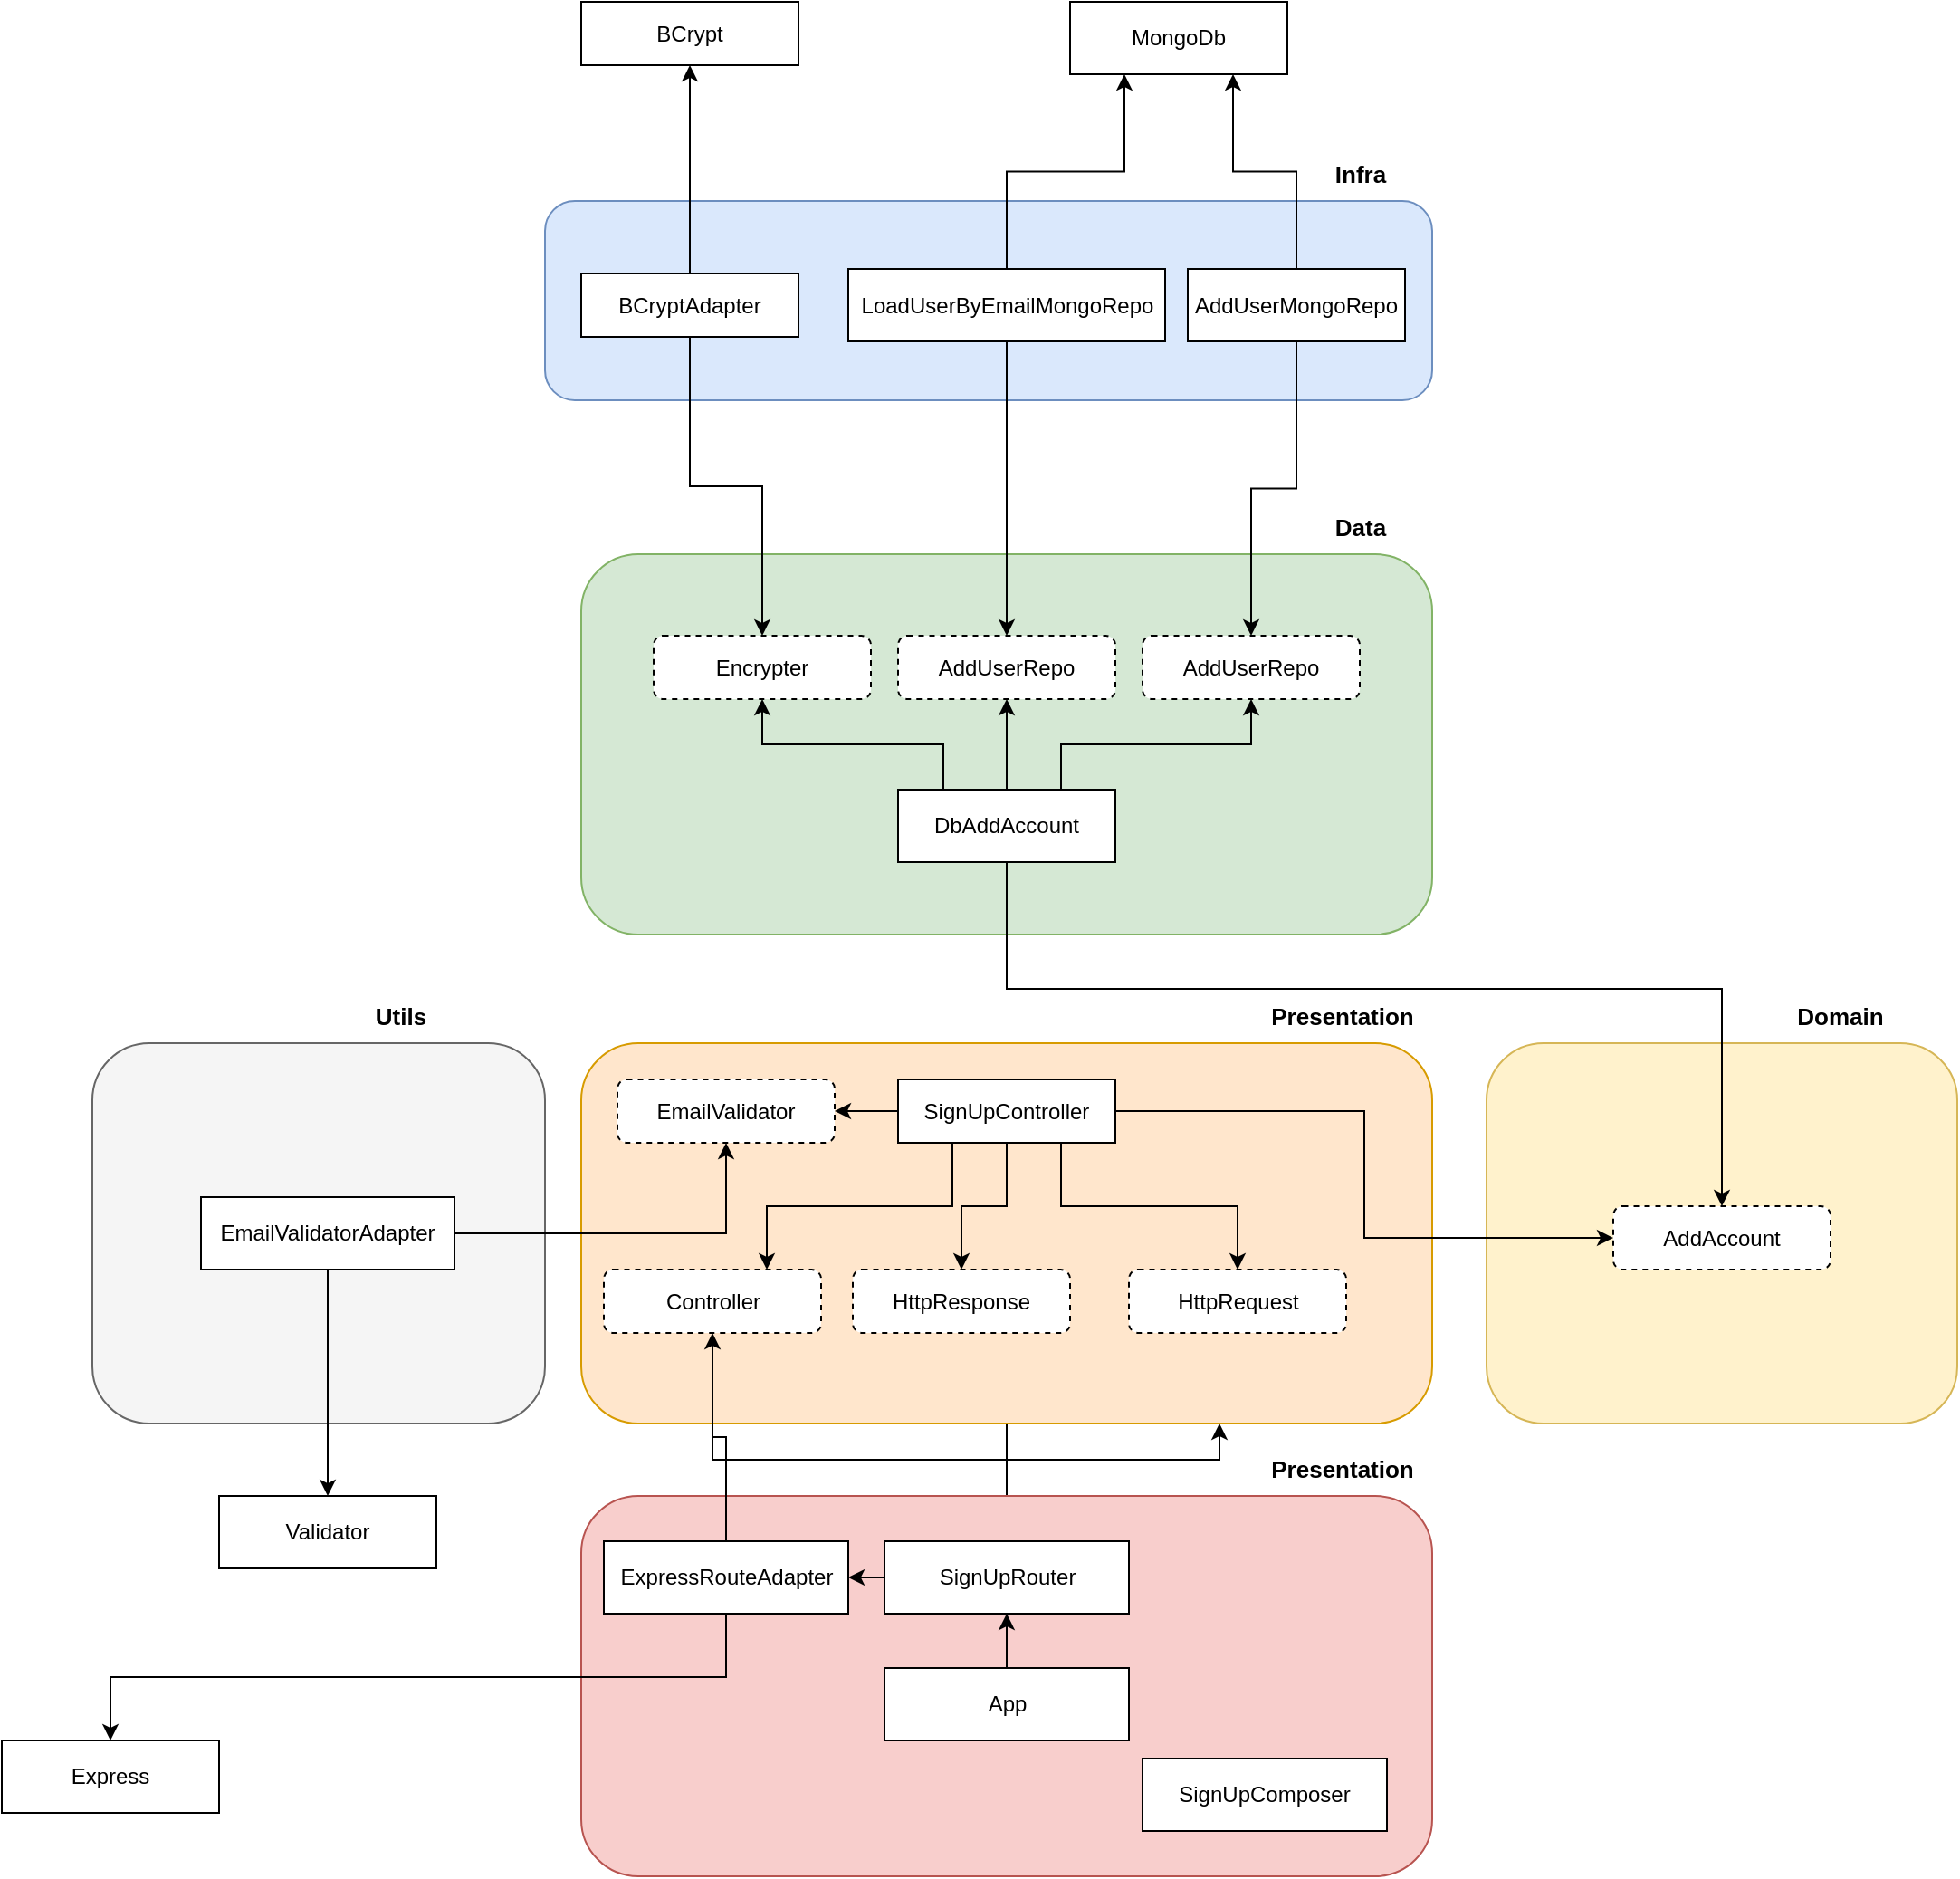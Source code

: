 <mxfile version="20.4.0" type="github">
  <diagram id="R2lEEEUBdFMjLlhIrx00" name="Page-1">
    <mxGraphModel dx="1778" dy="943" grid="1" gridSize="10" guides="1" tooltips="1" connect="1" arrows="1" fold="1" page="1" pageScale="1" pageWidth="1654" pageHeight="1169" math="0" shadow="0" extFonts="Permanent Marker^https://fonts.googleapis.com/css?family=Permanent+Marker">
      <root>
        <mxCell id="0" />
        <mxCell id="1" parent="0" />
        <mxCell id="tq_J3AxKNNJbVarFtTaU-68" style="edgeStyle=orthogonalEdgeStyle;rounded=0;orthogonalLoop=1;jettySize=auto;html=1;exitX=0.5;exitY=0;exitDx=0;exitDy=0;entryX=0.75;entryY=1;entryDx=0;entryDy=0;fontSize=13;" edge="1" parent="1" source="tq_J3AxKNNJbVarFtTaU-61" target="tq_J3AxKNNJbVarFtTaU-8">
          <mxGeometry relative="1" as="geometry" />
        </mxCell>
        <mxCell id="tq_J3AxKNNJbVarFtTaU-61" value="" style="rounded=1;whiteSpace=wrap;html=1;fillColor=#f8cecc;strokeColor=#b85450;" vertex="1" parent="1">
          <mxGeometry x="620" y="915" width="470" height="210" as="geometry" />
        </mxCell>
        <mxCell id="tq_J3AxKNNJbVarFtTaU-38" value="" style="rounded=1;whiteSpace=wrap;html=1;fillColor=#dae8fc;strokeColor=#6c8ebf;" vertex="1" parent="1">
          <mxGeometry x="600" y="200" width="490" height="110" as="geometry" />
        </mxCell>
        <mxCell id="tq_J3AxKNNJbVarFtTaU-39" value="&lt;b&gt;&lt;font style=&quot;font-size: 13px;&quot;&gt;Infra&lt;/font&gt;&lt;/b&gt;" style="text;html=1;align=center;verticalAlign=middle;resizable=0;points=[];autosize=1;strokeColor=none;fillColor=none;" vertex="1" parent="1">
          <mxGeometry x="1025" y="170" width="50" height="30" as="geometry" />
        </mxCell>
        <mxCell id="tq_J3AxKNNJbVarFtTaU-33" value="" style="rounded=1;whiteSpace=wrap;html=1;fillColor=#d5e8d4;strokeColor=#82b366;" vertex="1" parent="1">
          <mxGeometry x="620" y="395" width="470" height="210" as="geometry" />
        </mxCell>
        <mxCell id="tq_J3AxKNNJbVarFtTaU-30" value="" style="rounded=1;whiteSpace=wrap;html=1;fillColor=#fff2cc;strokeColor=#d6b656;" vertex="1" parent="1">
          <mxGeometry x="1120" y="665" width="260" height="210" as="geometry" />
        </mxCell>
        <mxCell id="tq_J3AxKNNJbVarFtTaU-25" value="" style="rounded=1;whiteSpace=wrap;html=1;fillColor=#f5f5f5;fontColor=#333333;strokeColor=#666666;" vertex="1" parent="1">
          <mxGeometry x="350" y="665" width="250" height="210" as="geometry" />
        </mxCell>
        <mxCell id="tq_J3AxKNNJbVarFtTaU-12" style="edgeStyle=orthogonalEdgeStyle;rounded=0;orthogonalLoop=1;jettySize=auto;html=1;entryX=0.5;entryY=1;entryDx=0;entryDy=0;fontSize=13;" edge="1" parent="1" source="tq_J3AxKNNJbVarFtTaU-8" target="tq_J3AxKNNJbVarFtTaU-10">
          <mxGeometry relative="1" as="geometry" />
        </mxCell>
        <mxCell id="tq_J3AxKNNJbVarFtTaU-8" value="" style="rounded=1;whiteSpace=wrap;html=1;fillColor=#ffe6cc;strokeColor=#d79b00;" vertex="1" parent="1">
          <mxGeometry x="620" y="665" width="470" height="210" as="geometry" />
        </mxCell>
        <mxCell id="tq_J3AxKNNJbVarFtTaU-22" style="edgeStyle=orthogonalEdgeStyle;rounded=0;orthogonalLoop=1;jettySize=auto;html=1;exitX=0;exitY=0.5;exitDx=0;exitDy=0;fontSize=13;" edge="1" parent="1" source="tq_J3AxKNNJbVarFtTaU-1" target="tq_J3AxKNNJbVarFtTaU-21">
          <mxGeometry relative="1" as="geometry" />
        </mxCell>
        <mxCell id="tq_J3AxKNNJbVarFtTaU-32" style="edgeStyle=orthogonalEdgeStyle;rounded=0;orthogonalLoop=1;jettySize=auto;html=1;exitX=1;exitY=0.5;exitDx=0;exitDy=0;entryX=0;entryY=0.5;entryDx=0;entryDy=0;fontSize=13;" edge="1" parent="1" source="tq_J3AxKNNJbVarFtTaU-1" target="tq_J3AxKNNJbVarFtTaU-29">
          <mxGeometry relative="1" as="geometry" />
        </mxCell>
        <mxCell id="tq_J3AxKNNJbVarFtTaU-69" style="edgeStyle=orthogonalEdgeStyle;rounded=0;orthogonalLoop=1;jettySize=auto;html=1;exitX=0.25;exitY=1;exitDx=0;exitDy=0;entryX=0.75;entryY=0;entryDx=0;entryDy=0;fontSize=13;" edge="1" parent="1" source="tq_J3AxKNNJbVarFtTaU-1" target="tq_J3AxKNNJbVarFtTaU-10">
          <mxGeometry relative="1" as="geometry" />
        </mxCell>
        <mxCell id="tq_J3AxKNNJbVarFtTaU-72" style="edgeStyle=orthogonalEdgeStyle;rounded=0;orthogonalLoop=1;jettySize=auto;html=1;exitX=0.75;exitY=1;exitDx=0;exitDy=0;fontSize=13;" edge="1" parent="1" source="tq_J3AxKNNJbVarFtTaU-1" target="tq_J3AxKNNJbVarFtTaU-71">
          <mxGeometry relative="1" as="geometry" />
        </mxCell>
        <mxCell id="tq_J3AxKNNJbVarFtTaU-73" style="edgeStyle=orthogonalEdgeStyle;rounded=0;orthogonalLoop=1;jettySize=auto;html=1;exitX=0.5;exitY=1;exitDx=0;exitDy=0;fontSize=13;" edge="1" parent="1" source="tq_J3AxKNNJbVarFtTaU-1" target="tq_J3AxKNNJbVarFtTaU-70">
          <mxGeometry relative="1" as="geometry" />
        </mxCell>
        <mxCell id="tq_J3AxKNNJbVarFtTaU-1" value="SignUpController" style="rounded=0;whiteSpace=wrap;html=1;" vertex="1" parent="1">
          <mxGeometry x="795" y="685" width="120" height="35" as="geometry" />
        </mxCell>
        <mxCell id="tq_J3AxKNNJbVarFtTaU-2" value="MongoDb" style="rounded=0;whiteSpace=wrap;html=1;" vertex="1" parent="1">
          <mxGeometry x="890" y="90" width="120" height="40" as="geometry" />
        </mxCell>
        <mxCell id="tq_J3AxKNNJbVarFtTaU-3" value="Express" style="rounded=0;whiteSpace=wrap;html=1;" vertex="1" parent="1">
          <mxGeometry x="300" y="1050" width="120" height="40" as="geometry" />
        </mxCell>
        <mxCell id="tq_J3AxKNNJbVarFtTaU-4" value="Validator" style="rounded=0;whiteSpace=wrap;html=1;" vertex="1" parent="1">
          <mxGeometry x="420" y="915" width="120" height="40" as="geometry" />
        </mxCell>
        <mxCell id="tq_J3AxKNNJbVarFtTaU-13" style="edgeStyle=orthogonalEdgeStyle;rounded=0;orthogonalLoop=1;jettySize=auto;html=1;exitX=0.5;exitY=0;exitDx=0;exitDy=0;fontSize=13;" edge="1" parent="1" source="tq_J3AxKNNJbVarFtTaU-6" target="tq_J3AxKNNJbVarFtTaU-10">
          <mxGeometry relative="1" as="geometry" />
        </mxCell>
        <mxCell id="tq_J3AxKNNJbVarFtTaU-15" style="edgeStyle=orthogonalEdgeStyle;rounded=0;orthogonalLoop=1;jettySize=auto;html=1;exitX=0.5;exitY=1;exitDx=0;exitDy=0;fontSize=13;" edge="1" parent="1" source="tq_J3AxKNNJbVarFtTaU-6" target="tq_J3AxKNNJbVarFtTaU-3">
          <mxGeometry relative="1" as="geometry" />
        </mxCell>
        <mxCell id="tq_J3AxKNNJbVarFtTaU-6" value="ExpressRouteAdapter" style="rounded=0;whiteSpace=wrap;html=1;" vertex="1" parent="1">
          <mxGeometry x="632.5" y="940" width="135" height="40" as="geometry" />
        </mxCell>
        <mxCell id="tq_J3AxKNNJbVarFtTaU-9" value="&lt;b&gt;&lt;font style=&quot;font-size: 13px;&quot;&gt;Presentation&lt;/font&gt;&lt;/b&gt;" style="text;html=1;align=center;verticalAlign=middle;resizable=0;points=[];autosize=1;strokeColor=none;fillColor=none;" vertex="1" parent="1">
          <mxGeometry x="990" y="635" width="100" height="30" as="geometry" />
        </mxCell>
        <mxCell id="tq_J3AxKNNJbVarFtTaU-10" value="Controller" style="rounded=1;whiteSpace=wrap;html=1;fillStyle=auto;dashed=1;" vertex="1" parent="1">
          <mxGeometry x="632.5" y="790" width="120" height="35" as="geometry" />
        </mxCell>
        <mxCell id="tq_J3AxKNNJbVarFtTaU-24" style="edgeStyle=orthogonalEdgeStyle;rounded=0;orthogonalLoop=1;jettySize=auto;html=1;exitX=1;exitY=0.5;exitDx=0;exitDy=0;fontSize=13;" edge="1" parent="1" source="tq_J3AxKNNJbVarFtTaU-17" target="tq_J3AxKNNJbVarFtTaU-21">
          <mxGeometry relative="1" as="geometry" />
        </mxCell>
        <mxCell id="tq_J3AxKNNJbVarFtTaU-28" style="edgeStyle=orthogonalEdgeStyle;rounded=0;orthogonalLoop=1;jettySize=auto;html=1;exitX=0.5;exitY=1;exitDx=0;exitDy=0;entryX=0.5;entryY=0;entryDx=0;entryDy=0;fontSize=13;" edge="1" parent="1" source="tq_J3AxKNNJbVarFtTaU-17" target="tq_J3AxKNNJbVarFtTaU-4">
          <mxGeometry relative="1" as="geometry" />
        </mxCell>
        <mxCell id="tq_J3AxKNNJbVarFtTaU-17" value="EmailValidatorAdapter" style="rounded=0;whiteSpace=wrap;html=1;" vertex="1" parent="1">
          <mxGeometry x="410" y="750" width="140" height="40" as="geometry" />
        </mxCell>
        <mxCell id="tq_J3AxKNNJbVarFtTaU-21" value="EmailValidator" style="rounded=1;whiteSpace=wrap;html=1;fillStyle=auto;dashed=1;" vertex="1" parent="1">
          <mxGeometry x="640" y="685" width="120" height="35" as="geometry" />
        </mxCell>
        <mxCell id="tq_J3AxKNNJbVarFtTaU-26" value="&lt;b&gt;&lt;font style=&quot;font-size: 13px;&quot;&gt;Utils&lt;/font&gt;&lt;/b&gt;" style="text;html=1;align=center;verticalAlign=middle;resizable=0;points=[];autosize=1;strokeColor=none;fillColor=none;" vertex="1" parent="1">
          <mxGeometry x="495" y="635" width="50" height="30" as="geometry" />
        </mxCell>
        <mxCell id="tq_J3AxKNNJbVarFtTaU-29" value="AddAccount" style="rounded=1;whiteSpace=wrap;html=1;fillStyle=auto;dashed=1;" vertex="1" parent="1">
          <mxGeometry x="1190" y="755" width="120" height="35" as="geometry" />
        </mxCell>
        <mxCell id="tq_J3AxKNNJbVarFtTaU-31" value="&lt;b&gt;&lt;font style=&quot;font-size: 13px;&quot;&gt;Domain&lt;/font&gt;&lt;/b&gt;" style="text;html=1;align=center;verticalAlign=middle;resizable=0;points=[];autosize=1;strokeColor=none;fillColor=none;" vertex="1" parent="1">
          <mxGeometry x="1280" y="635" width="70" height="30" as="geometry" />
        </mxCell>
        <mxCell id="tq_J3AxKNNJbVarFtTaU-34" value="&lt;b&gt;&lt;font style=&quot;font-size: 13px;&quot;&gt;Data&lt;/font&gt;&lt;/b&gt;" style="text;html=1;align=center;verticalAlign=middle;resizable=0;points=[];autosize=1;strokeColor=none;fillColor=none;" vertex="1" parent="1">
          <mxGeometry x="1025" y="365" width="50" height="30" as="geometry" />
        </mxCell>
        <mxCell id="tq_J3AxKNNJbVarFtTaU-36" style="edgeStyle=orthogonalEdgeStyle;rounded=0;orthogonalLoop=1;jettySize=auto;html=1;exitX=0.5;exitY=1;exitDx=0;exitDy=0;entryX=0.5;entryY=0;entryDx=0;entryDy=0;fontSize=13;" edge="1" parent="1" source="tq_J3AxKNNJbVarFtTaU-35" target="tq_J3AxKNNJbVarFtTaU-29">
          <mxGeometry relative="1" as="geometry">
            <Array as="points">
              <mxPoint x="855" y="635" />
              <mxPoint x="1250" y="635" />
            </Array>
          </mxGeometry>
        </mxCell>
        <mxCell id="tq_J3AxKNNJbVarFtTaU-43" style="edgeStyle=orthogonalEdgeStyle;rounded=0;orthogonalLoop=1;jettySize=auto;html=1;exitX=0.5;exitY=0;exitDx=0;exitDy=0;fontSize=13;" edge="1" parent="1" source="tq_J3AxKNNJbVarFtTaU-35" target="tq_J3AxKNNJbVarFtTaU-42">
          <mxGeometry relative="1" as="geometry">
            <Array as="points">
              <mxPoint x="820" y="525" />
              <mxPoint x="820" y="500" />
              <mxPoint x="720" y="500" />
            </Array>
          </mxGeometry>
        </mxCell>
        <mxCell id="tq_J3AxKNNJbVarFtTaU-49" style="edgeStyle=orthogonalEdgeStyle;rounded=0;orthogonalLoop=1;jettySize=auto;html=1;exitX=0.75;exitY=0;exitDx=0;exitDy=0;entryX=0.5;entryY=1;entryDx=0;entryDy=0;fontSize=13;" edge="1" parent="1" source="tq_J3AxKNNJbVarFtTaU-35" target="tq_J3AxKNNJbVarFtTaU-48">
          <mxGeometry relative="1" as="geometry" />
        </mxCell>
        <mxCell id="tq_J3AxKNNJbVarFtTaU-53" style="edgeStyle=orthogonalEdgeStyle;rounded=0;orthogonalLoop=1;jettySize=auto;html=1;exitX=0.5;exitY=0;exitDx=0;exitDy=0;entryX=0.5;entryY=1;entryDx=0;entryDy=0;fontSize=13;" edge="1" parent="1" source="tq_J3AxKNNJbVarFtTaU-35" target="tq_J3AxKNNJbVarFtTaU-51">
          <mxGeometry relative="1" as="geometry" />
        </mxCell>
        <mxCell id="tq_J3AxKNNJbVarFtTaU-35" value="DbAddAccount" style="rounded=0;whiteSpace=wrap;html=1;" vertex="1" parent="1">
          <mxGeometry x="795" y="525" width="120" height="40" as="geometry" />
        </mxCell>
        <mxCell id="tq_J3AxKNNJbVarFtTaU-37" value="BCrypt" style="rounded=0;whiteSpace=wrap;html=1;" vertex="1" parent="1">
          <mxGeometry x="620" y="90" width="120" height="35" as="geometry" />
        </mxCell>
        <mxCell id="tq_J3AxKNNJbVarFtTaU-45" style="edgeStyle=orthogonalEdgeStyle;rounded=0;orthogonalLoop=1;jettySize=auto;html=1;exitX=0.5;exitY=1;exitDx=0;exitDy=0;entryX=0.5;entryY=0;entryDx=0;entryDy=0;fontSize=13;" edge="1" parent="1" source="tq_J3AxKNNJbVarFtTaU-40" target="tq_J3AxKNNJbVarFtTaU-42">
          <mxGeometry relative="1" as="geometry" />
        </mxCell>
        <mxCell id="tq_J3AxKNNJbVarFtTaU-60" style="edgeStyle=orthogonalEdgeStyle;rounded=0;orthogonalLoop=1;jettySize=auto;html=1;exitX=0.5;exitY=0;exitDx=0;exitDy=0;fontSize=13;" edge="1" parent="1" source="tq_J3AxKNNJbVarFtTaU-40" target="tq_J3AxKNNJbVarFtTaU-37">
          <mxGeometry relative="1" as="geometry" />
        </mxCell>
        <mxCell id="tq_J3AxKNNJbVarFtTaU-40" value="BCryptAdapter" style="rounded=0;whiteSpace=wrap;html=1;" vertex="1" parent="1">
          <mxGeometry x="620" y="240" width="120" height="35" as="geometry" />
        </mxCell>
        <mxCell id="tq_J3AxKNNJbVarFtTaU-42" value="Encrypter" style="rounded=1;whiteSpace=wrap;html=1;fillStyle=auto;dashed=1;" vertex="1" parent="1">
          <mxGeometry x="660" y="440" width="120" height="35" as="geometry" />
        </mxCell>
        <mxCell id="tq_J3AxKNNJbVarFtTaU-50" style="edgeStyle=orthogonalEdgeStyle;rounded=0;orthogonalLoop=1;jettySize=auto;html=1;exitX=0.5;exitY=1;exitDx=0;exitDy=0;fontSize=13;" edge="1" parent="1" source="tq_J3AxKNNJbVarFtTaU-46" target="tq_J3AxKNNJbVarFtTaU-48">
          <mxGeometry relative="1" as="geometry" />
        </mxCell>
        <mxCell id="tq_J3AxKNNJbVarFtTaU-59" style="edgeStyle=orthogonalEdgeStyle;rounded=0;orthogonalLoop=1;jettySize=auto;html=1;entryX=0.75;entryY=1;entryDx=0;entryDy=0;fontSize=13;" edge="1" parent="1" source="tq_J3AxKNNJbVarFtTaU-46" target="tq_J3AxKNNJbVarFtTaU-2">
          <mxGeometry relative="1" as="geometry" />
        </mxCell>
        <mxCell id="tq_J3AxKNNJbVarFtTaU-46" value="AddUserMongoRepo" style="rounded=0;whiteSpace=wrap;html=1;" vertex="1" parent="1">
          <mxGeometry x="955" y="237.5" width="120" height="40" as="geometry" />
        </mxCell>
        <mxCell id="tq_J3AxKNNJbVarFtTaU-48" value="AddUserRepo" style="rounded=1;whiteSpace=wrap;html=1;fillStyle=auto;dashed=1;" vertex="1" parent="1">
          <mxGeometry x="930" y="440" width="120" height="35" as="geometry" />
        </mxCell>
        <mxCell id="tq_J3AxKNNJbVarFtTaU-51" value="AddUserRepo" style="rounded=1;whiteSpace=wrap;html=1;fillStyle=auto;dashed=1;" vertex="1" parent="1">
          <mxGeometry x="795" y="440" width="120" height="35" as="geometry" />
        </mxCell>
        <mxCell id="tq_J3AxKNNJbVarFtTaU-56" style="edgeStyle=orthogonalEdgeStyle;rounded=0;orthogonalLoop=1;jettySize=auto;html=1;exitX=0.5;exitY=1;exitDx=0;exitDy=0;fontSize=13;" edge="1" parent="1" source="tq_J3AxKNNJbVarFtTaU-54" target="tq_J3AxKNNJbVarFtTaU-51">
          <mxGeometry relative="1" as="geometry" />
        </mxCell>
        <mxCell id="tq_J3AxKNNJbVarFtTaU-58" style="edgeStyle=orthogonalEdgeStyle;rounded=0;orthogonalLoop=1;jettySize=auto;html=1;exitX=0.5;exitY=0;exitDx=0;exitDy=0;entryX=0.25;entryY=1;entryDx=0;entryDy=0;fontSize=13;" edge="1" parent="1" source="tq_J3AxKNNJbVarFtTaU-54" target="tq_J3AxKNNJbVarFtTaU-2">
          <mxGeometry relative="1" as="geometry" />
        </mxCell>
        <mxCell id="tq_J3AxKNNJbVarFtTaU-54" value="LoadUserByEmailMongoRepo" style="rounded=0;whiteSpace=wrap;html=1;" vertex="1" parent="1">
          <mxGeometry x="767.5" y="237.5" width="175" height="40" as="geometry" />
        </mxCell>
        <mxCell id="tq_J3AxKNNJbVarFtTaU-62" value="&lt;b&gt;&lt;font style=&quot;font-size: 13px;&quot;&gt;Presentation&lt;/font&gt;&lt;/b&gt;" style="text;html=1;align=center;verticalAlign=middle;resizable=0;points=[];autosize=1;strokeColor=none;fillColor=none;" vertex="1" parent="1">
          <mxGeometry x="990" y="885" width="100" height="30" as="geometry" />
        </mxCell>
        <mxCell id="tq_J3AxKNNJbVarFtTaU-63" value="SignUpComposer" style="rounded=0;whiteSpace=wrap;html=1;" vertex="1" parent="1">
          <mxGeometry x="930" y="1060" width="135" height="40" as="geometry" />
        </mxCell>
        <mxCell id="tq_J3AxKNNJbVarFtTaU-65" style="edgeStyle=orthogonalEdgeStyle;rounded=0;orthogonalLoop=1;jettySize=auto;html=1;exitX=0;exitY=0.5;exitDx=0;exitDy=0;entryX=1;entryY=0.5;entryDx=0;entryDy=0;fontSize=13;" edge="1" parent="1" source="tq_J3AxKNNJbVarFtTaU-64" target="tq_J3AxKNNJbVarFtTaU-6">
          <mxGeometry relative="1" as="geometry" />
        </mxCell>
        <mxCell id="tq_J3AxKNNJbVarFtTaU-64" value="SignUpRouter" style="rounded=0;whiteSpace=wrap;html=1;" vertex="1" parent="1">
          <mxGeometry x="787.5" y="940" width="135" height="40" as="geometry" />
        </mxCell>
        <mxCell id="tq_J3AxKNNJbVarFtTaU-67" style="edgeStyle=orthogonalEdgeStyle;rounded=0;orthogonalLoop=1;jettySize=auto;html=1;exitX=0.5;exitY=0;exitDx=0;exitDy=0;fontSize=13;" edge="1" parent="1" source="tq_J3AxKNNJbVarFtTaU-66" target="tq_J3AxKNNJbVarFtTaU-64">
          <mxGeometry relative="1" as="geometry" />
        </mxCell>
        <mxCell id="tq_J3AxKNNJbVarFtTaU-66" value="App" style="rounded=0;whiteSpace=wrap;html=1;" vertex="1" parent="1">
          <mxGeometry x="787.5" y="1010" width="135" height="40" as="geometry" />
        </mxCell>
        <mxCell id="tq_J3AxKNNJbVarFtTaU-70" value="HttpResponse" style="rounded=1;whiteSpace=wrap;html=1;fillStyle=auto;dashed=1;" vertex="1" parent="1">
          <mxGeometry x="770" y="790" width="120" height="35" as="geometry" />
        </mxCell>
        <mxCell id="tq_J3AxKNNJbVarFtTaU-71" value="HttpRequest" style="rounded=1;whiteSpace=wrap;html=1;fillStyle=auto;dashed=1;" vertex="1" parent="1">
          <mxGeometry x="922.5" y="790" width="120" height="35" as="geometry" />
        </mxCell>
      </root>
    </mxGraphModel>
  </diagram>
</mxfile>
